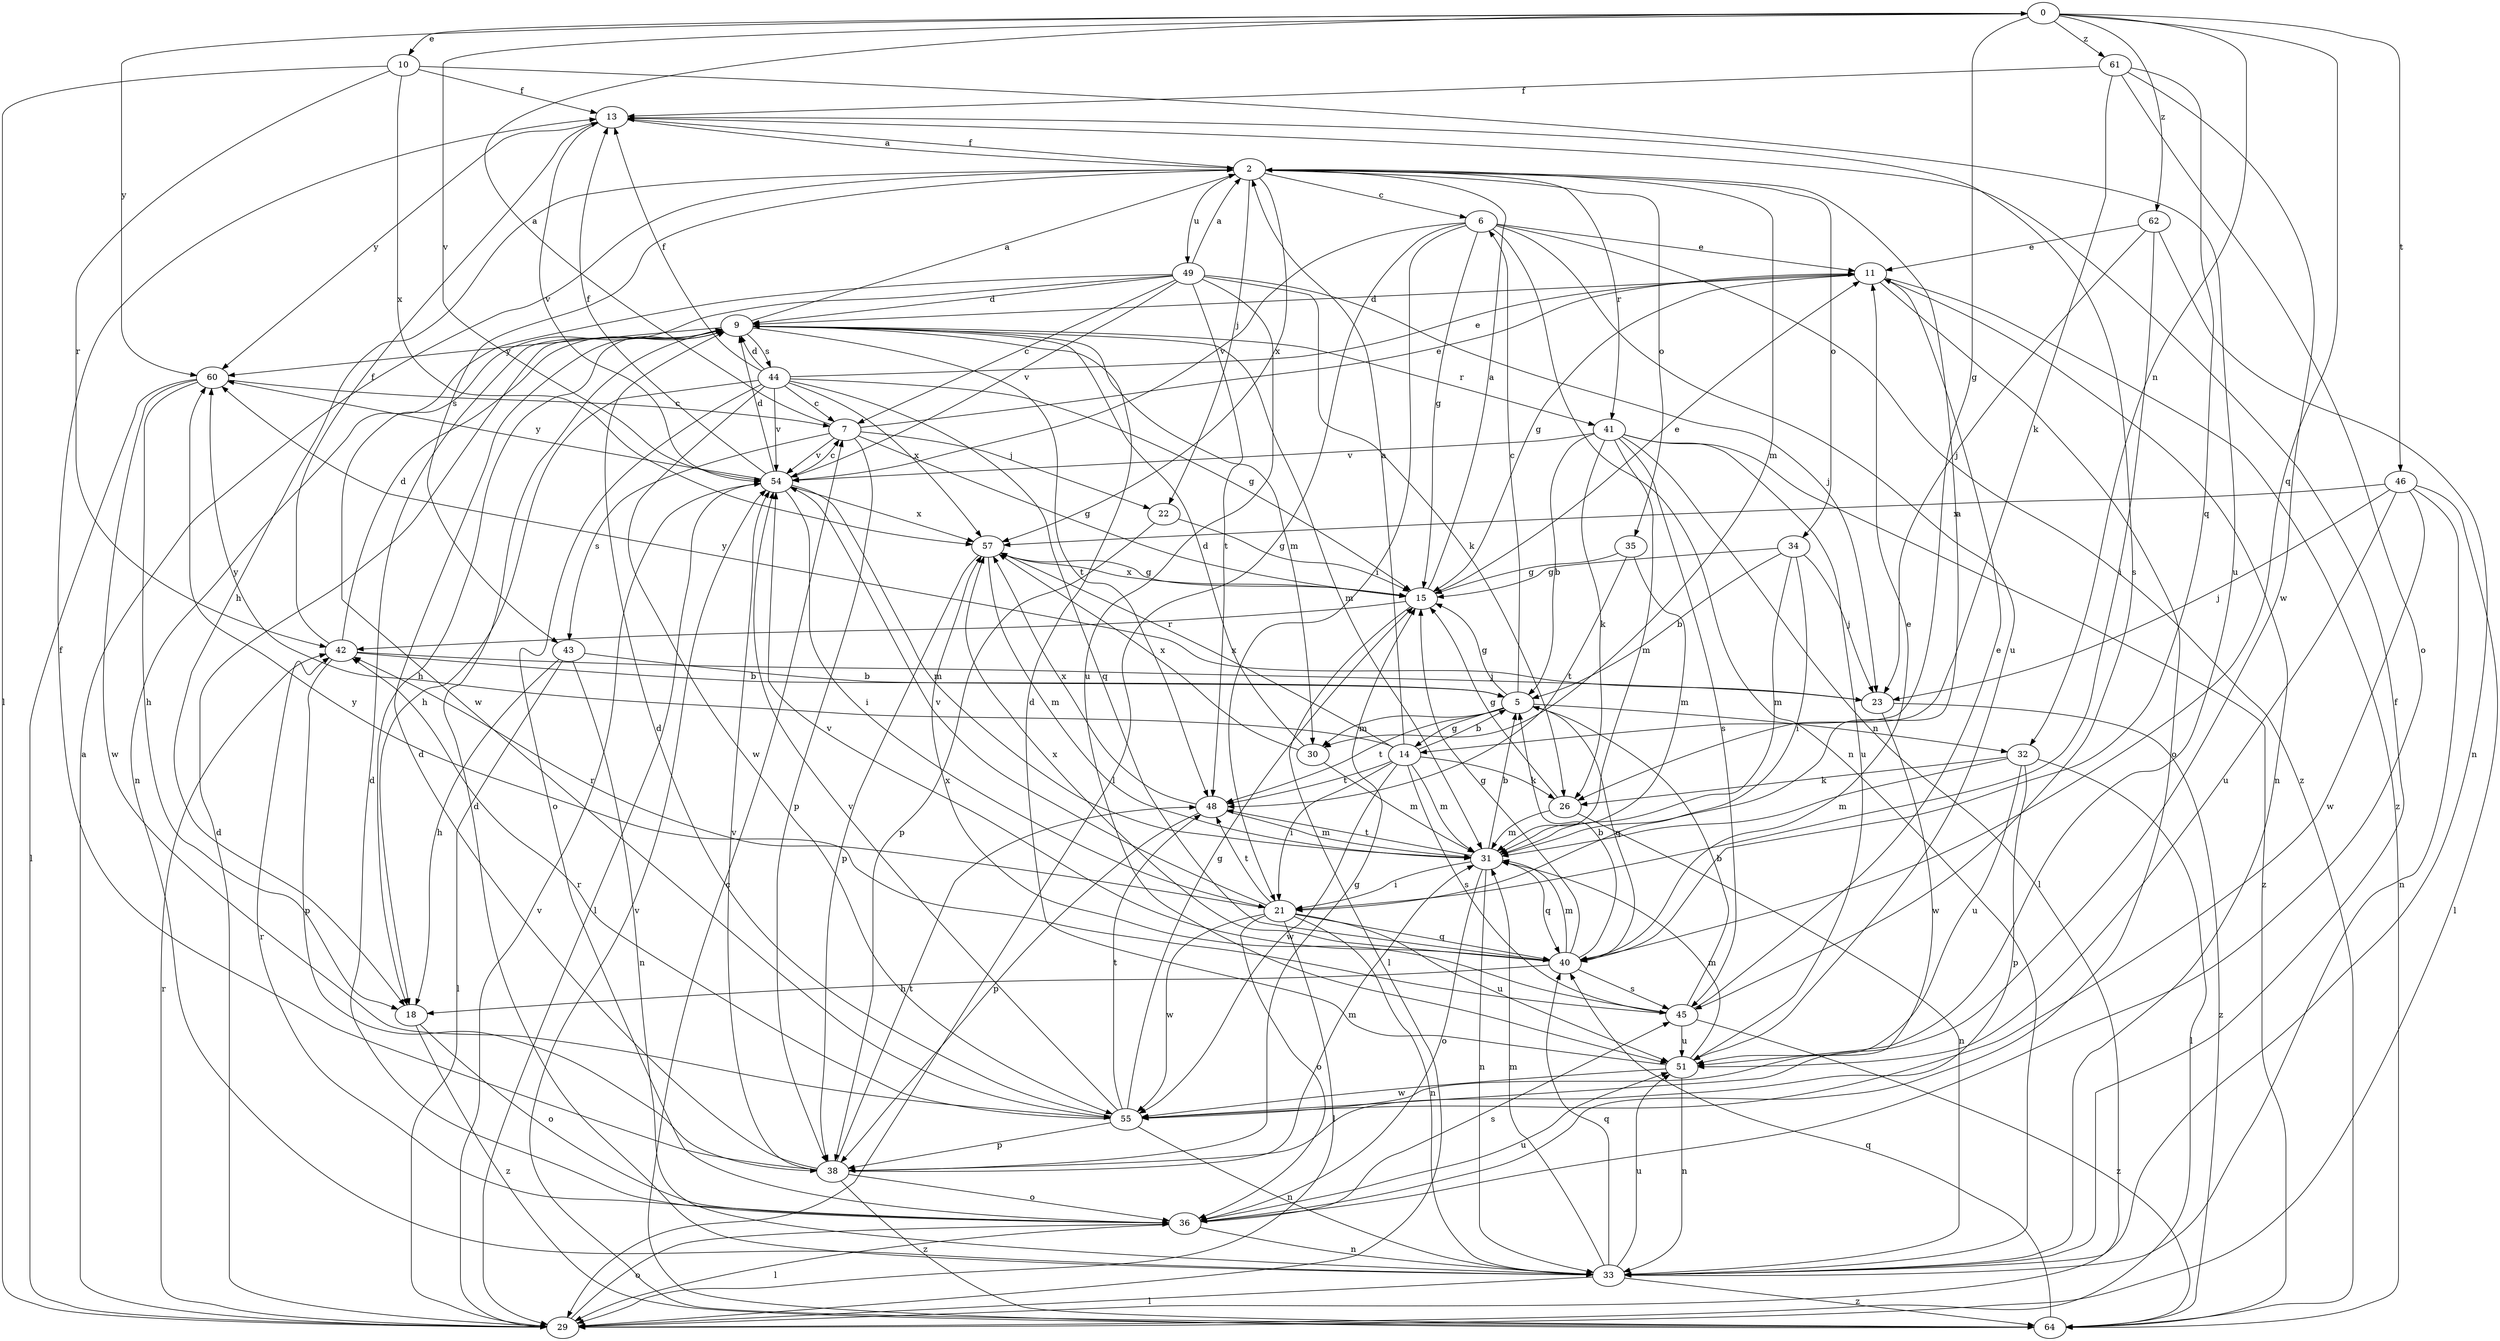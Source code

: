 strict digraph  {
0;
2;
5;
6;
7;
9;
10;
11;
13;
14;
15;
18;
21;
22;
23;
26;
29;
30;
31;
32;
33;
34;
35;
36;
38;
40;
41;
42;
43;
44;
45;
46;
48;
49;
51;
54;
55;
57;
60;
61;
62;
64;
0 -> 10  [label=e];
0 -> 14  [label=g];
0 -> 32  [label=n];
0 -> 40  [label=q];
0 -> 46  [label=t];
0 -> 54  [label=v];
0 -> 60  [label=y];
0 -> 61  [label=z];
0 -> 62  [label=z];
2 -> 6  [label=c];
2 -> 13  [label=f];
2 -> 18  [label=h];
2 -> 22  [label=j];
2 -> 30  [label=m];
2 -> 34  [label=o];
2 -> 35  [label=o];
2 -> 41  [label=r];
2 -> 43  [label=s];
2 -> 49  [label=u];
2 -> 57  [label=x];
5 -> 6  [label=c];
5 -> 14  [label=g];
5 -> 15  [label=g];
5 -> 30  [label=m];
5 -> 32  [label=n];
5 -> 40  [label=q];
5 -> 48  [label=t];
6 -> 11  [label=e];
6 -> 15  [label=g];
6 -> 21  [label=i];
6 -> 29  [label=l];
6 -> 33  [label=n];
6 -> 51  [label=u];
6 -> 54  [label=v];
6 -> 64  [label=z];
7 -> 0  [label=a];
7 -> 11  [label=e];
7 -> 15  [label=g];
7 -> 22  [label=j];
7 -> 38  [label=p];
7 -> 43  [label=s];
7 -> 54  [label=v];
9 -> 2  [label=a];
9 -> 18  [label=h];
9 -> 30  [label=m];
9 -> 31  [label=m];
9 -> 41  [label=r];
9 -> 44  [label=s];
9 -> 48  [label=t];
9 -> 60  [label=y];
10 -> 13  [label=f];
10 -> 29  [label=l];
10 -> 42  [label=r];
10 -> 51  [label=u];
10 -> 57  [label=x];
11 -> 9  [label=d];
11 -> 15  [label=g];
11 -> 33  [label=n];
11 -> 36  [label=o];
11 -> 64  [label=z];
13 -> 2  [label=a];
13 -> 45  [label=s];
13 -> 54  [label=v];
13 -> 60  [label=y];
14 -> 2  [label=a];
14 -> 5  [label=b];
14 -> 21  [label=i];
14 -> 26  [label=k];
14 -> 31  [label=m];
14 -> 45  [label=s];
14 -> 48  [label=t];
14 -> 55  [label=w];
14 -> 57  [label=x];
14 -> 60  [label=y];
15 -> 2  [label=a];
15 -> 11  [label=e];
15 -> 29  [label=l];
15 -> 42  [label=r];
15 -> 57  [label=x];
18 -> 36  [label=o];
18 -> 64  [label=z];
21 -> 29  [label=l];
21 -> 33  [label=n];
21 -> 36  [label=o];
21 -> 40  [label=q];
21 -> 42  [label=r];
21 -> 48  [label=t];
21 -> 51  [label=u];
21 -> 54  [label=v];
21 -> 55  [label=w];
22 -> 15  [label=g];
22 -> 38  [label=p];
23 -> 55  [label=w];
23 -> 60  [label=y];
23 -> 64  [label=z];
26 -> 15  [label=g];
26 -> 31  [label=m];
26 -> 33  [label=n];
29 -> 2  [label=a];
29 -> 9  [label=d];
29 -> 36  [label=o];
29 -> 42  [label=r];
29 -> 54  [label=v];
30 -> 9  [label=d];
30 -> 31  [label=m];
30 -> 57  [label=x];
31 -> 2  [label=a];
31 -> 5  [label=b];
31 -> 21  [label=i];
31 -> 33  [label=n];
31 -> 36  [label=o];
31 -> 40  [label=q];
31 -> 48  [label=t];
32 -> 26  [label=k];
32 -> 29  [label=l];
32 -> 31  [label=m];
32 -> 38  [label=p];
32 -> 51  [label=u];
33 -> 9  [label=d];
33 -> 13  [label=f];
33 -> 29  [label=l];
33 -> 31  [label=m];
33 -> 40  [label=q];
33 -> 51  [label=u];
33 -> 64  [label=z];
34 -> 5  [label=b];
34 -> 15  [label=g];
34 -> 21  [label=i];
34 -> 23  [label=j];
34 -> 31  [label=m];
35 -> 15  [label=g];
35 -> 31  [label=m];
35 -> 48  [label=t];
36 -> 9  [label=d];
36 -> 29  [label=l];
36 -> 33  [label=n];
36 -> 42  [label=r];
36 -> 45  [label=s];
36 -> 51  [label=u];
38 -> 9  [label=d];
38 -> 13  [label=f];
38 -> 15  [label=g];
38 -> 31  [label=m];
38 -> 36  [label=o];
38 -> 48  [label=t];
38 -> 54  [label=v];
38 -> 64  [label=z];
40 -> 5  [label=b];
40 -> 11  [label=e];
40 -> 15  [label=g];
40 -> 18  [label=h];
40 -> 31  [label=m];
40 -> 45  [label=s];
40 -> 54  [label=v];
40 -> 57  [label=x];
41 -> 5  [label=b];
41 -> 26  [label=k];
41 -> 29  [label=l];
41 -> 31  [label=m];
41 -> 45  [label=s];
41 -> 51  [label=u];
41 -> 54  [label=v];
41 -> 64  [label=z];
42 -> 5  [label=b];
42 -> 9  [label=d];
42 -> 13  [label=f];
42 -> 23  [label=j];
42 -> 38  [label=p];
43 -> 5  [label=b];
43 -> 18  [label=h];
43 -> 29  [label=l];
43 -> 33  [label=n];
44 -> 7  [label=c];
44 -> 9  [label=d];
44 -> 11  [label=e];
44 -> 13  [label=f];
44 -> 15  [label=g];
44 -> 18  [label=h];
44 -> 36  [label=o];
44 -> 40  [label=q];
44 -> 54  [label=v];
44 -> 55  [label=w];
44 -> 57  [label=x];
45 -> 5  [label=b];
45 -> 11  [label=e];
45 -> 51  [label=u];
45 -> 57  [label=x];
45 -> 60  [label=y];
45 -> 64  [label=z];
46 -> 23  [label=j];
46 -> 29  [label=l];
46 -> 33  [label=n];
46 -> 51  [label=u];
46 -> 55  [label=w];
46 -> 57  [label=x];
48 -> 31  [label=m];
48 -> 38  [label=p];
48 -> 57  [label=x];
49 -> 2  [label=a];
49 -> 7  [label=c];
49 -> 9  [label=d];
49 -> 23  [label=j];
49 -> 26  [label=k];
49 -> 33  [label=n];
49 -> 48  [label=t];
49 -> 51  [label=u];
49 -> 54  [label=v];
49 -> 55  [label=w];
51 -> 9  [label=d];
51 -> 31  [label=m];
51 -> 33  [label=n];
51 -> 55  [label=w];
54 -> 7  [label=c];
54 -> 9  [label=d];
54 -> 13  [label=f];
54 -> 21  [label=i];
54 -> 29  [label=l];
54 -> 31  [label=m];
54 -> 57  [label=x];
54 -> 60  [label=y];
55 -> 9  [label=d];
55 -> 15  [label=g];
55 -> 33  [label=n];
55 -> 38  [label=p];
55 -> 42  [label=r];
55 -> 48  [label=t];
55 -> 54  [label=v];
57 -> 15  [label=g];
57 -> 31  [label=m];
57 -> 38  [label=p];
60 -> 7  [label=c];
60 -> 18  [label=h];
60 -> 29  [label=l];
60 -> 55  [label=w];
61 -> 13  [label=f];
61 -> 26  [label=k];
61 -> 36  [label=o];
61 -> 40  [label=q];
61 -> 55  [label=w];
62 -> 11  [label=e];
62 -> 21  [label=i];
62 -> 23  [label=j];
62 -> 33  [label=n];
64 -> 7  [label=c];
64 -> 40  [label=q];
64 -> 54  [label=v];
}

